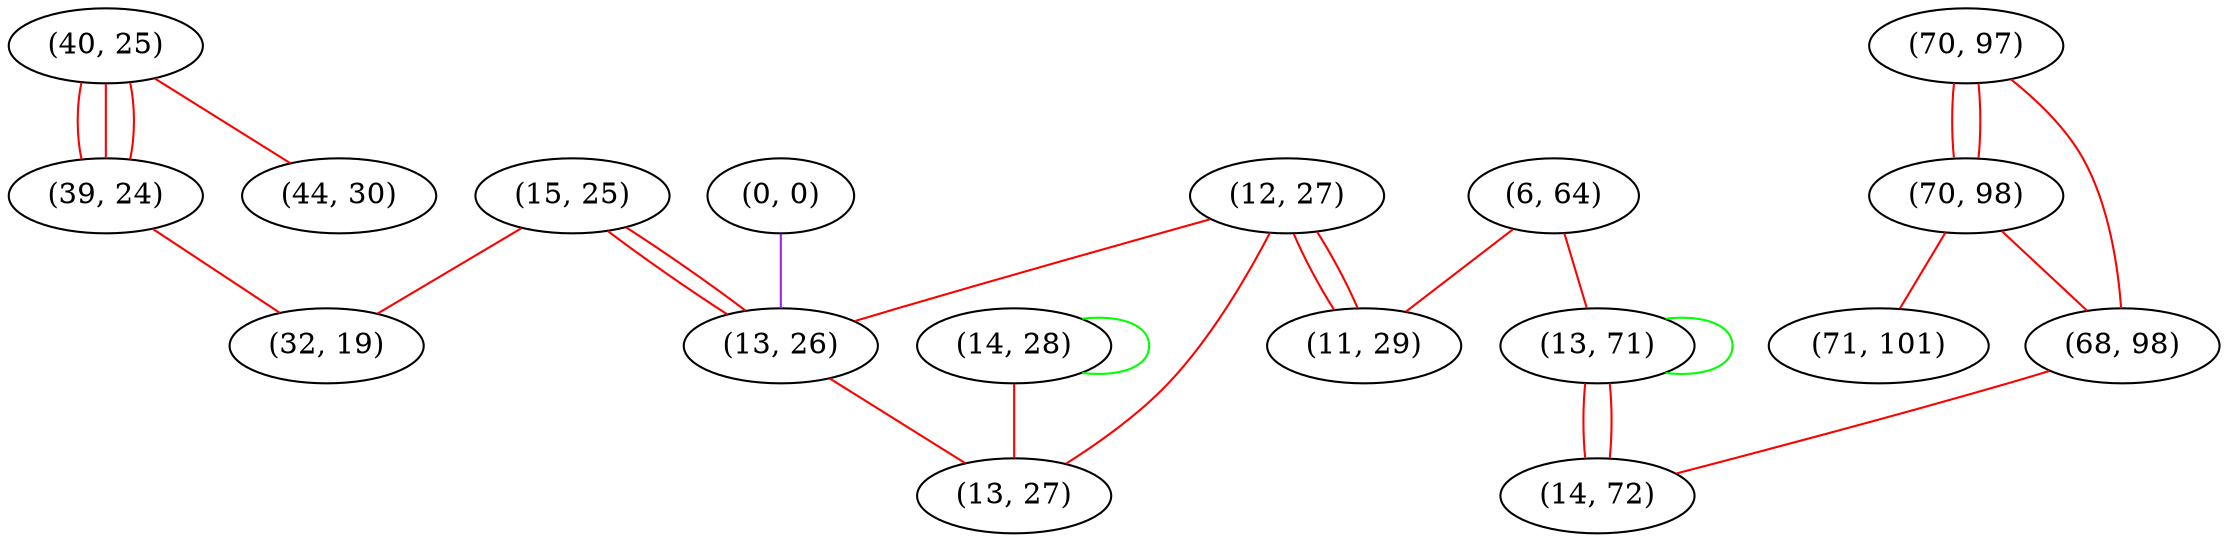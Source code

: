 graph "" {
"(40, 25)";
"(14, 28)";
"(0, 0)";
"(12, 27)";
"(15, 25)";
"(70, 97)";
"(39, 24)";
"(32, 19)";
"(13, 26)";
"(6, 64)";
"(70, 98)";
"(13, 27)";
"(71, 101)";
"(13, 71)";
"(44, 30)";
"(68, 98)";
"(11, 29)";
"(14, 72)";
"(40, 25)" -- "(39, 24)"  [color=red, key=0, weight=1];
"(40, 25)" -- "(39, 24)"  [color=red, key=1, weight=1];
"(40, 25)" -- "(39, 24)"  [color=red, key=2, weight=1];
"(40, 25)" -- "(44, 30)"  [color=red, key=0, weight=1];
"(14, 28)" -- "(14, 28)"  [color=green, key=0, weight=2];
"(14, 28)" -- "(13, 27)"  [color=red, key=0, weight=1];
"(0, 0)" -- "(13, 26)"  [color=purple, key=0, weight=4];
"(12, 27)" -- "(13, 27)"  [color=red, key=0, weight=1];
"(12, 27)" -- "(13, 26)"  [color=red, key=0, weight=1];
"(12, 27)" -- "(11, 29)"  [color=red, key=0, weight=1];
"(12, 27)" -- "(11, 29)"  [color=red, key=1, weight=1];
"(15, 25)" -- "(32, 19)"  [color=red, key=0, weight=1];
"(15, 25)" -- "(13, 26)"  [color=red, key=0, weight=1];
"(15, 25)" -- "(13, 26)"  [color=red, key=1, weight=1];
"(70, 97)" -- "(68, 98)"  [color=red, key=0, weight=1];
"(70, 97)" -- "(70, 98)"  [color=red, key=0, weight=1];
"(70, 97)" -- "(70, 98)"  [color=red, key=1, weight=1];
"(39, 24)" -- "(32, 19)"  [color=red, key=0, weight=1];
"(13, 26)" -- "(13, 27)"  [color=red, key=0, weight=1];
"(6, 64)" -- "(13, 71)"  [color=red, key=0, weight=1];
"(6, 64)" -- "(11, 29)"  [color=red, key=0, weight=1];
"(70, 98)" -- "(68, 98)"  [color=red, key=0, weight=1];
"(70, 98)" -- "(71, 101)"  [color=red, key=0, weight=1];
"(13, 71)" -- "(13, 71)"  [color=green, key=0, weight=2];
"(13, 71)" -- "(14, 72)"  [color=red, key=0, weight=1];
"(13, 71)" -- "(14, 72)"  [color=red, key=1, weight=1];
"(68, 98)" -- "(14, 72)"  [color=red, key=0, weight=1];
}

